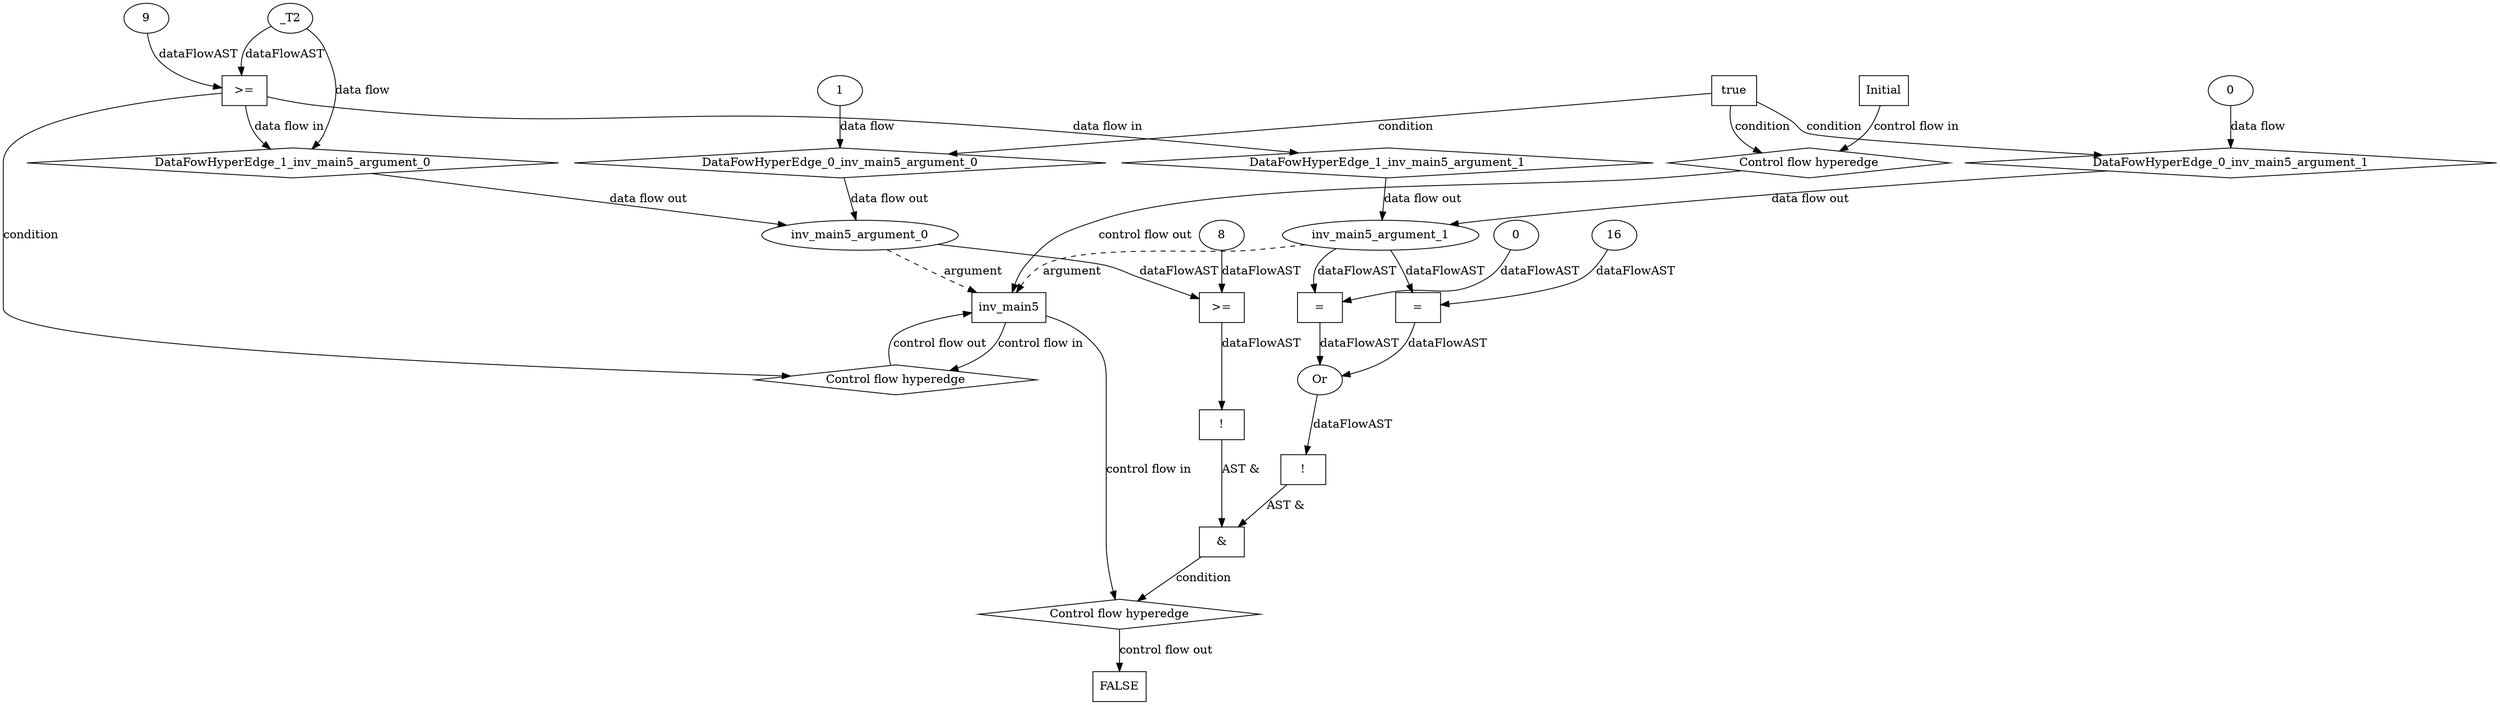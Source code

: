 digraph dag {
"inv_main5" [label="inv_main5" nodeName="inv_main5" class=cfn  shape="rect"];
FALSE [label="FALSE" nodeName=FALSE class=cfn  shape="rect"];
Initial [label="Initial" nodeName=Initial class=cfn  shape="rect"];
ControlFowHyperEdge_0 [label="Control flow hyperedge" nodeName=ControlFowHyperEdge_0 class=controlFlowHyperEdge shape="diamond"];
"Initial" -> ControlFowHyperEdge_0 [label="control flow in"]
ControlFowHyperEdge_0 -> "inv_main5" [label="control flow out"]
ControlFowHyperEdge_1 [label="Control flow hyperedge" nodeName=ControlFowHyperEdge_1 class=controlFlowHyperEdge shape="diamond"];
"inv_main5" -> ControlFowHyperEdge_1 [label="control flow in"]
ControlFowHyperEdge_1 -> "inv_main5" [label="control flow out"]
ControlFowHyperEdge_2 [label="Control flow hyperedge" nodeName=ControlFowHyperEdge_2 class=controlFlowHyperEdge shape="diamond"];
"inv_main5" -> ControlFowHyperEdge_2 [label="control flow in"]
ControlFowHyperEdge_2 -> "FALSE" [label="control flow out"]
"inv_main5_argument_0" [label="inv_main5_argument_0" nodeName=argument0 class=argument  head="inv_main5" shape="oval"];
"inv_main5_argument_0" -> "inv_main5"[label="argument" style="dashed"]
"inv_main5_argument_1" [label="inv_main5_argument_1" nodeName=argument1 class=argument  head="inv_main5" shape="oval"];
"inv_main5_argument_1" -> "inv_main5"[label="argument" style="dashed"]

"true_0" [label="true" nodeName="true_0" class=true shape="rect"];
"true_0" -> "ControlFowHyperEdge_0" [label="condition"];
"xxxinv_main5___Initial_0xxxdataFlow_0_node_0" [label="1" nodeName="xxxinv_main5___Initial_0xxxdataFlow_0_node_0" class=Literal ];

"xxxinv_main5___Initial_0xxxdataFlow_0_node_0" -> "DataFowHyperEdge_0_inv_main5_argument_0" [label="data flow"];
"xxxinv_main5___Initial_0xxxdataFlow1_node_0" [label="0" nodeName="xxxinv_main5___Initial_0xxxdataFlow1_node_0" class=Literal ];

"xxxinv_main5___Initial_0xxxdataFlow1_node_0" -> "DataFowHyperEdge_0_inv_main5_argument_1" [label="data flow"];
"xxxinv_main5___inv_main5_1xxxguard_0_node_0" [label=">=" nodeName="xxxinv_main5___inv_main5_1xxxguard_0_node_0" class=Operator  shape="rect"];
"xxxinv_main5___inv_main5_1xxxguard_0_node_1" [label="9" nodeName="xxxinv_main5___inv_main5_1xxxguard_0_node_1" class=Literal ];
"xxxinv_main5___inv_main5_1xxxguard_0_node_1" -> "xxxinv_main5___inv_main5_1xxxguard_0_node_0"[label="dataFlowAST"]
"xxxinv_main5___inv_main5_1xxxdataFlow_0_node_0" -> "xxxinv_main5___inv_main5_1xxxguard_0_node_0"[label="dataFlowAST"]

"xxxinv_main5___inv_main5_1xxxguard_0_node_0" -> "ControlFowHyperEdge_1" [label="condition"];
"xxxinv_main5___inv_main5_1xxxdataFlow_0_node_0" [label="_T2" nodeName="xxxinv_main5___inv_main5_1xxxdataFlow_0_node_0" class=Constant ];

"xxxinv_main5___inv_main5_1xxxdataFlow_0_node_0" -> "DataFowHyperEdge_1_inv_main5_argument_0" [label="data flow"];
"xxxFALSE___inv_main5_2xxx_and" [label="&" nodeName="xxxFALSE___inv_main5_2xxx_and" class=Operator shape="rect"];
"xxxFALSE___inv_main5_2xxxguard_0_node_0" [label="!" nodeName="xxxFALSE___inv_main5_2xxxguard_0_node_0" class=Operator shape="rect"];
"xxxFALSE___inv_main5_2xxxguard_0_node_1" [label="Or" nodeName="xxxFALSE___inv_main5_2xxxguard_0_node_1" class=Operator ];
"xxxFALSE___inv_main5_2xxxguard_0_node_2" [label="=" nodeName="xxxFALSE___inv_main5_2xxxguard_0_node_2" class=Operator  shape="rect"];
"xxxFALSE___inv_main5_2xxxguard_0_node_4" [label="0" nodeName="xxxFALSE___inv_main5_2xxxguard_0_node_4" class=Literal ];
"xxxFALSE___inv_main5_2xxxguard_0_node_5" [label="=" nodeName="xxxFALSE___inv_main5_2xxxguard_0_node_5" class=Operator  shape="rect"];
"xxxFALSE___inv_main5_2xxxguard_0_node_7" [label="16" nodeName="xxxFALSE___inv_main5_2xxxguard_0_node_7" class=Literal ];
"xxxFALSE___inv_main5_2xxxguard_0_node_1" -> "xxxFALSE___inv_main5_2xxxguard_0_node_0"[label="dataFlowAST"]
"xxxFALSE___inv_main5_2xxxguard_0_node_2" -> "xxxFALSE___inv_main5_2xxxguard_0_node_1"[label="dataFlowAST"]
"xxxFALSE___inv_main5_2xxxguard_0_node_5" -> "xxxFALSE___inv_main5_2xxxguard_0_node_1"[label="dataFlowAST"]
"inv_main5_argument_1" -> "xxxFALSE___inv_main5_2xxxguard_0_node_2"[label="dataFlowAST"]
"xxxFALSE___inv_main5_2xxxguard_0_node_4" -> "xxxFALSE___inv_main5_2xxxguard_0_node_2"[label="dataFlowAST"]
"inv_main5_argument_1" -> "xxxFALSE___inv_main5_2xxxguard_0_node_5"[label="dataFlowAST"]
"xxxFALSE___inv_main5_2xxxguard_0_node_7" -> "xxxFALSE___inv_main5_2xxxguard_0_node_5"[label="dataFlowAST"]

"xxxFALSE___inv_main5_2xxxguard_0_node_0" -> "xxxFALSE___inv_main5_2xxx_and" [label="AST &"];
"xxxFALSE___inv_main5_2xxxguard1_node_0" [label="!" nodeName="xxxFALSE___inv_main5_2xxxguard1_node_0" class=Operator shape="rect"];
"xxxFALSE___inv_main5_2xxxguard1_node_1" [label=">=" nodeName="xxxFALSE___inv_main5_2xxxguard1_node_1" class=Operator  shape="rect"];
"xxxFALSE___inv_main5_2xxxguard1_node_2" [label="8" nodeName="xxxFALSE___inv_main5_2xxxguard1_node_2" class=Literal ];
"xxxFALSE___inv_main5_2xxxguard1_node_1" -> "xxxFALSE___inv_main5_2xxxguard1_node_0"[label="dataFlowAST"]
"xxxFALSE___inv_main5_2xxxguard1_node_2" -> "xxxFALSE___inv_main5_2xxxguard1_node_1"[label="dataFlowAST"]
"inv_main5_argument_0" -> "xxxFALSE___inv_main5_2xxxguard1_node_1"[label="dataFlowAST"]

"xxxFALSE___inv_main5_2xxxguard1_node_0" -> "xxxFALSE___inv_main5_2xxx_and" [label="AST &"];
"xxxFALSE___inv_main5_2xxx_and" -> "ControlFowHyperEdge_2" [label="condition"];
"DataFowHyperEdge_0_inv_main5_argument_0" [label="DataFowHyperEdge_0_inv_main5_argument_0" nodeName="DataFowHyperEdge_0_inv_main5_argument_0" class=DataFlowHyperedge shape="diamond"];
"DataFowHyperEdge_0_inv_main5_argument_0" -> "inv_main5_argument_0"[label="data flow out"]
"true_0" -> "DataFowHyperEdge_0_inv_main5_argument_0" [label="condition"];
"DataFowHyperEdge_0_inv_main5_argument_1" [label="DataFowHyperEdge_0_inv_main5_argument_1" nodeName="DataFowHyperEdge_0_inv_main5_argument_1" class=DataFlowHyperedge shape="diamond"];
"DataFowHyperEdge_0_inv_main5_argument_1" -> "inv_main5_argument_1"[label="data flow out"]
"true_0" -> "DataFowHyperEdge_0_inv_main5_argument_1" [label="condition"];
"DataFowHyperEdge_1_inv_main5_argument_0" [label="DataFowHyperEdge_1_inv_main5_argument_0" nodeName="DataFowHyperEdge_1_inv_main5_argument_0" class=DataFlowHyperedge shape="diamond"];
"DataFowHyperEdge_1_inv_main5_argument_0" -> "inv_main5_argument_0"[label="data flow out"]
"xxxinv_main5___inv_main5_1xxxguard_0_node_0" -> "DataFowHyperEdge_1_inv_main5_argument_0"[label="data flow in"]
"DataFowHyperEdge_1_inv_main5_argument_1" [label="DataFowHyperEdge_1_inv_main5_argument_1" nodeName="DataFowHyperEdge_1_inv_main5_argument_1" class=DataFlowHyperedge shape="diamond"];
"DataFowHyperEdge_1_inv_main5_argument_1" -> "inv_main5_argument_1"[label="data flow out"]
"xxxinv_main5___inv_main5_1xxxguard_0_node_0" -> "DataFowHyperEdge_1_inv_main5_argument_1"[label="data flow in"]




}

